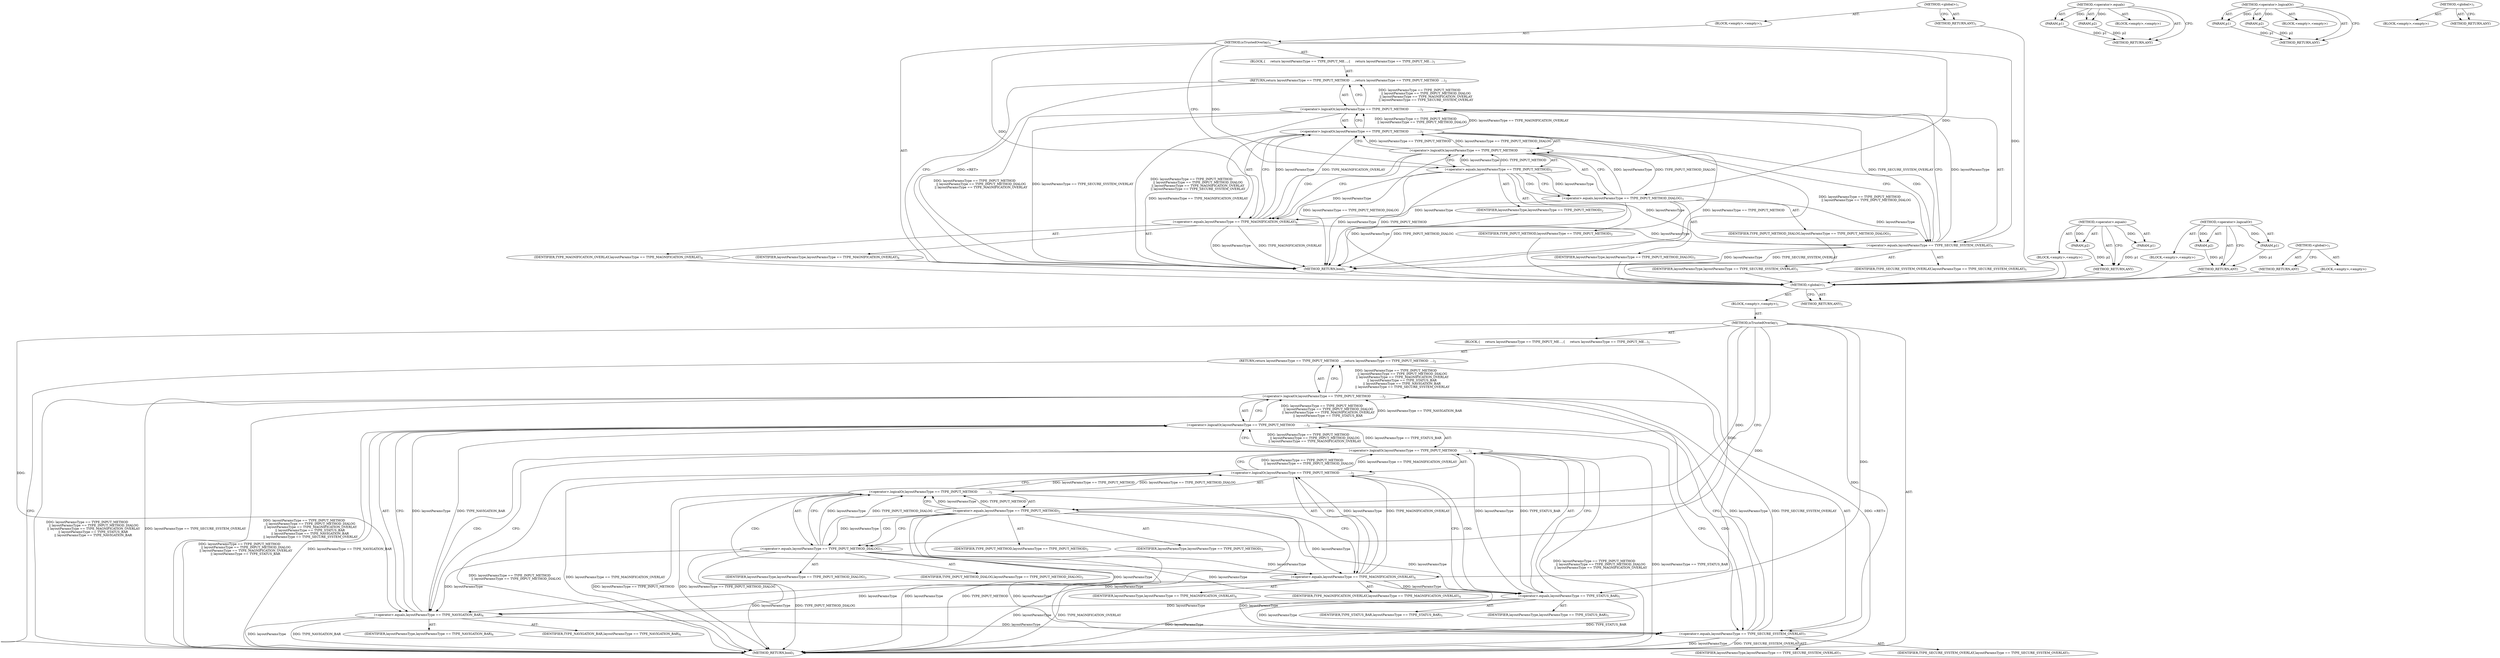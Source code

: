 digraph "&lt;global&gt;" {
vulnerable_6 [label=<(METHOD,&lt;global&gt;)<SUB>1</SUB>>];
vulnerable_7 [label=<(BLOCK,&lt;empty&gt;,&lt;empty&gt;)<SUB>1</SUB>>];
vulnerable_8 [label=<(METHOD,isTrustedOverlay)<SUB>1</SUB>>];
vulnerable_9 [label=<(BLOCK,{
     return layoutParamsType == TYPE_INPUT_ME...,{
     return layoutParamsType == TYPE_INPUT_ME...)<SUB>1</SUB>>];
vulnerable_10 [label=<(RETURN,return layoutParamsType == TYPE_INPUT_METHOD
  ...,return layoutParamsType == TYPE_INPUT_METHOD
  ...)<SUB>2</SUB>>];
vulnerable_11 [label=<(&lt;operator&gt;.logicalOr,layoutParamsType == TYPE_INPUT_METHOD
         ...)<SUB>2</SUB>>];
vulnerable_12 [label=<(&lt;operator&gt;.logicalOr,layoutParamsType == TYPE_INPUT_METHOD
         ...)<SUB>2</SUB>>];
vulnerable_13 [label=<(&lt;operator&gt;.logicalOr,layoutParamsType == TYPE_INPUT_METHOD
         ...)<SUB>2</SUB>>];
vulnerable_14 [label=<(&lt;operator&gt;.equals,layoutParamsType == TYPE_INPUT_METHOD)<SUB>2</SUB>>];
vulnerable_15 [label=<(IDENTIFIER,layoutParamsType,layoutParamsType == TYPE_INPUT_METHOD)<SUB>2</SUB>>];
vulnerable_16 [label=<(IDENTIFIER,TYPE_INPUT_METHOD,layoutParamsType == TYPE_INPUT_METHOD)<SUB>2</SUB>>];
vulnerable_17 [label=<(&lt;operator&gt;.equals,layoutParamsType == TYPE_INPUT_METHOD_DIALOG)<SUB>3</SUB>>];
vulnerable_18 [label=<(IDENTIFIER,layoutParamsType,layoutParamsType == TYPE_INPUT_METHOD_DIALOG)<SUB>3</SUB>>];
vulnerable_19 [label=<(IDENTIFIER,TYPE_INPUT_METHOD_DIALOG,layoutParamsType == TYPE_INPUT_METHOD_DIALOG)<SUB>3</SUB>>];
vulnerable_20 [label=<(&lt;operator&gt;.equals,layoutParamsType == TYPE_MAGNIFICATION_OVERLAY)<SUB>4</SUB>>];
vulnerable_21 [label=<(IDENTIFIER,layoutParamsType,layoutParamsType == TYPE_MAGNIFICATION_OVERLAY)<SUB>4</SUB>>];
vulnerable_22 [label=<(IDENTIFIER,TYPE_MAGNIFICATION_OVERLAY,layoutParamsType == TYPE_MAGNIFICATION_OVERLAY)<SUB>4</SUB>>];
vulnerable_23 [label=<(&lt;operator&gt;.equals,layoutParamsType == TYPE_SECURE_SYSTEM_OVERLAY)<SUB>5</SUB>>];
vulnerable_24 [label=<(IDENTIFIER,layoutParamsType,layoutParamsType == TYPE_SECURE_SYSTEM_OVERLAY)<SUB>5</SUB>>];
vulnerable_25 [label=<(IDENTIFIER,TYPE_SECURE_SYSTEM_OVERLAY,layoutParamsType == TYPE_SECURE_SYSTEM_OVERLAY)<SUB>5</SUB>>];
vulnerable_26 [label=<(METHOD_RETURN,bool)<SUB>1</SUB>>];
vulnerable_28 [label=<(METHOD_RETURN,ANY)<SUB>1</SUB>>];
vulnerable_48 [label=<(METHOD,&lt;operator&gt;.equals)>];
vulnerable_49 [label=<(PARAM,p1)>];
vulnerable_50 [label=<(PARAM,p2)>];
vulnerable_51 [label=<(BLOCK,&lt;empty&gt;,&lt;empty&gt;)>];
vulnerable_52 [label=<(METHOD_RETURN,ANY)>];
vulnerable_43 [label=<(METHOD,&lt;operator&gt;.logicalOr)>];
vulnerable_44 [label=<(PARAM,p1)>];
vulnerable_45 [label=<(PARAM,p2)>];
vulnerable_46 [label=<(BLOCK,&lt;empty&gt;,&lt;empty&gt;)>];
vulnerable_47 [label=<(METHOD_RETURN,ANY)>];
vulnerable_37 [label=<(METHOD,&lt;global&gt;)<SUB>1</SUB>>];
vulnerable_38 [label=<(BLOCK,&lt;empty&gt;,&lt;empty&gt;)>];
vulnerable_39 [label=<(METHOD_RETURN,ANY)>];
fixed_6 [label=<(METHOD,&lt;global&gt;)<SUB>1</SUB>>];
fixed_7 [label=<(BLOCK,&lt;empty&gt;,&lt;empty&gt;)<SUB>1</SUB>>];
fixed_8 [label=<(METHOD,isTrustedOverlay)<SUB>1</SUB>>];
fixed_9 [label=<(BLOCK,{
     return layoutParamsType == TYPE_INPUT_ME...,{
     return layoutParamsType == TYPE_INPUT_ME...)<SUB>1</SUB>>];
fixed_10 [label=<(RETURN,return layoutParamsType == TYPE_INPUT_METHOD
  ...,return layoutParamsType == TYPE_INPUT_METHOD
  ...)<SUB>2</SUB>>];
fixed_11 [label=<(&lt;operator&gt;.logicalOr,layoutParamsType == TYPE_INPUT_METHOD
         ...)<SUB>2</SUB>>];
fixed_12 [label=<(&lt;operator&gt;.logicalOr,layoutParamsType == TYPE_INPUT_METHOD
         ...)<SUB>2</SUB>>];
fixed_13 [label=<(&lt;operator&gt;.logicalOr,layoutParamsType == TYPE_INPUT_METHOD
         ...)<SUB>2</SUB>>];
fixed_14 [label=<(&lt;operator&gt;.logicalOr,layoutParamsType == TYPE_INPUT_METHOD
         ...)<SUB>2</SUB>>];
fixed_15 [label=<(&lt;operator&gt;.logicalOr,layoutParamsType == TYPE_INPUT_METHOD
         ...)<SUB>2</SUB>>];
fixed_16 [label=<(&lt;operator&gt;.equals,layoutParamsType == TYPE_INPUT_METHOD)<SUB>2</SUB>>];
fixed_17 [label=<(IDENTIFIER,layoutParamsType,layoutParamsType == TYPE_INPUT_METHOD)<SUB>2</SUB>>];
fixed_18 [label=<(IDENTIFIER,TYPE_INPUT_METHOD,layoutParamsType == TYPE_INPUT_METHOD)<SUB>2</SUB>>];
fixed_19 [label=<(&lt;operator&gt;.equals,layoutParamsType == TYPE_INPUT_METHOD_DIALOG)<SUB>3</SUB>>];
fixed_20 [label=<(IDENTIFIER,layoutParamsType,layoutParamsType == TYPE_INPUT_METHOD_DIALOG)<SUB>3</SUB>>];
fixed_21 [label=<(IDENTIFIER,TYPE_INPUT_METHOD_DIALOG,layoutParamsType == TYPE_INPUT_METHOD_DIALOG)<SUB>3</SUB>>];
fixed_22 [label=<(&lt;operator&gt;.equals,layoutParamsType == TYPE_MAGNIFICATION_OVERLAY)<SUB>4</SUB>>];
fixed_23 [label=<(IDENTIFIER,layoutParamsType,layoutParamsType == TYPE_MAGNIFICATION_OVERLAY)<SUB>4</SUB>>];
fixed_24 [label=<(IDENTIFIER,TYPE_MAGNIFICATION_OVERLAY,layoutParamsType == TYPE_MAGNIFICATION_OVERLAY)<SUB>4</SUB>>];
fixed_25 [label=<(&lt;operator&gt;.equals,layoutParamsType == TYPE_STATUS_BAR)<SUB>5</SUB>>];
fixed_26 [label=<(IDENTIFIER,layoutParamsType,layoutParamsType == TYPE_STATUS_BAR)<SUB>5</SUB>>];
fixed_27 [label=<(IDENTIFIER,TYPE_STATUS_BAR,layoutParamsType == TYPE_STATUS_BAR)<SUB>5</SUB>>];
fixed_28 [label=<(&lt;operator&gt;.equals,layoutParamsType == TYPE_NAVIGATION_BAR)<SUB>6</SUB>>];
fixed_29 [label=<(IDENTIFIER,layoutParamsType,layoutParamsType == TYPE_NAVIGATION_BAR)<SUB>6</SUB>>];
fixed_30 [label=<(IDENTIFIER,TYPE_NAVIGATION_BAR,layoutParamsType == TYPE_NAVIGATION_BAR)<SUB>6</SUB>>];
fixed_31 [label=<(&lt;operator&gt;.equals,layoutParamsType == TYPE_SECURE_SYSTEM_OVERLAY)<SUB>7</SUB>>];
fixed_32 [label=<(IDENTIFIER,layoutParamsType,layoutParamsType == TYPE_SECURE_SYSTEM_OVERLAY)<SUB>7</SUB>>];
fixed_33 [label=<(IDENTIFIER,TYPE_SECURE_SYSTEM_OVERLAY,layoutParamsType == TYPE_SECURE_SYSTEM_OVERLAY)<SUB>7</SUB>>];
fixed_34 [label=<(METHOD_RETURN,bool)<SUB>1</SUB>>];
fixed_36 [label=<(METHOD_RETURN,ANY)<SUB>1</SUB>>];
fixed_56 [label=<(METHOD,&lt;operator&gt;.equals)>];
fixed_57 [label=<(PARAM,p1)>];
fixed_58 [label=<(PARAM,p2)>];
fixed_59 [label=<(BLOCK,&lt;empty&gt;,&lt;empty&gt;)>];
fixed_60 [label=<(METHOD_RETURN,ANY)>];
fixed_51 [label=<(METHOD,&lt;operator&gt;.logicalOr)>];
fixed_52 [label=<(PARAM,p1)>];
fixed_53 [label=<(PARAM,p2)>];
fixed_54 [label=<(BLOCK,&lt;empty&gt;,&lt;empty&gt;)>];
fixed_55 [label=<(METHOD_RETURN,ANY)>];
fixed_45 [label=<(METHOD,&lt;global&gt;)<SUB>1</SUB>>];
fixed_46 [label=<(BLOCK,&lt;empty&gt;,&lt;empty&gt;)>];
fixed_47 [label=<(METHOD_RETURN,ANY)>];
vulnerable_6 -> vulnerable_7  [key=0, label="AST: "];
vulnerable_6 -> vulnerable_28  [key=0, label="AST: "];
vulnerable_6 -> vulnerable_28  [key=1, label="CFG: "];
vulnerable_7 -> vulnerable_8  [key=0, label="AST: "];
vulnerable_8 -> vulnerable_9  [key=0, label="AST: "];
vulnerable_8 -> vulnerable_26  [key=0, label="AST: "];
vulnerable_8 -> vulnerable_14  [key=0, label="CFG: "];
vulnerable_8 -> vulnerable_14  [key=1, label="DDG: "];
vulnerable_8 -> vulnerable_23  [key=0, label="DDG: "];
vulnerable_8 -> vulnerable_20  [key=0, label="DDG: "];
vulnerable_8 -> vulnerable_17  [key=0, label="DDG: "];
vulnerable_9 -> vulnerable_10  [key=0, label="AST: "];
vulnerable_10 -> vulnerable_11  [key=0, label="AST: "];
vulnerable_10 -> vulnerable_26  [key=0, label="CFG: "];
vulnerable_10 -> vulnerable_26  [key=1, label="DDG: &lt;RET&gt;"];
vulnerable_11 -> vulnerable_12  [key=0, label="AST: "];
vulnerable_11 -> vulnerable_23  [key=0, label="AST: "];
vulnerable_11 -> vulnerable_10  [key=0, label="CFG: "];
vulnerable_11 -> vulnerable_10  [key=1, label="DDG: layoutParamsType == TYPE_INPUT_METHOD
             || layoutParamsType == TYPE_INPUT_METHOD_DIALOG
             || layoutParamsType == TYPE_MAGNIFICATION_OVERLAY
             || layoutParamsType == TYPE_SECURE_SYSTEM_OVERLAY"];
vulnerable_11 -> vulnerable_26  [key=0, label="DDG: layoutParamsType == TYPE_INPUT_METHOD
             || layoutParamsType == TYPE_INPUT_METHOD_DIALOG
             || layoutParamsType == TYPE_MAGNIFICATION_OVERLAY"];
vulnerable_11 -> vulnerable_26  [key=1, label="DDG: layoutParamsType == TYPE_SECURE_SYSTEM_OVERLAY"];
vulnerable_11 -> vulnerable_26  [key=2, label="DDG: layoutParamsType == TYPE_INPUT_METHOD
             || layoutParamsType == TYPE_INPUT_METHOD_DIALOG
             || layoutParamsType == TYPE_MAGNIFICATION_OVERLAY
             || layoutParamsType == TYPE_SECURE_SYSTEM_OVERLAY"];
vulnerable_12 -> vulnerable_13  [key=0, label="AST: "];
vulnerable_12 -> vulnerable_20  [key=0, label="AST: "];
vulnerable_12 -> vulnerable_11  [key=0, label="CFG: "];
vulnerable_12 -> vulnerable_11  [key=1, label="DDG: layoutParamsType == TYPE_INPUT_METHOD
             || layoutParamsType == TYPE_INPUT_METHOD_DIALOG"];
vulnerable_12 -> vulnerable_11  [key=2, label="DDG: layoutParamsType == TYPE_MAGNIFICATION_OVERLAY"];
vulnerable_12 -> vulnerable_23  [key=0, label="CFG: "];
vulnerable_12 -> vulnerable_23  [key=1, label="CDG: "];
vulnerable_12 -> vulnerable_26  [key=0, label="DDG: layoutParamsType == TYPE_INPUT_METHOD
             || layoutParamsType == TYPE_INPUT_METHOD_DIALOG"];
vulnerable_12 -> vulnerable_26  [key=1, label="DDG: layoutParamsType == TYPE_MAGNIFICATION_OVERLAY"];
vulnerable_13 -> vulnerable_14  [key=0, label="AST: "];
vulnerable_13 -> vulnerable_17  [key=0, label="AST: "];
vulnerable_13 -> vulnerable_12  [key=0, label="CFG: "];
vulnerable_13 -> vulnerable_12  [key=1, label="DDG: layoutParamsType == TYPE_INPUT_METHOD"];
vulnerable_13 -> vulnerable_12  [key=2, label="DDG: layoutParamsType == TYPE_INPUT_METHOD_DIALOG"];
vulnerable_13 -> vulnerable_20  [key=0, label="CFG: "];
vulnerable_13 -> vulnerable_20  [key=1, label="CDG: "];
vulnerable_13 -> vulnerable_26  [key=0, label="DDG: layoutParamsType == TYPE_INPUT_METHOD"];
vulnerable_13 -> vulnerable_26  [key=1, label="DDG: layoutParamsType == TYPE_INPUT_METHOD_DIALOG"];
vulnerable_14 -> vulnerable_15  [key=0, label="AST: "];
vulnerable_14 -> vulnerable_16  [key=0, label="AST: "];
vulnerable_14 -> vulnerable_13  [key=0, label="CFG: "];
vulnerable_14 -> vulnerable_13  [key=1, label="DDG: layoutParamsType"];
vulnerable_14 -> vulnerable_13  [key=2, label="DDG: TYPE_INPUT_METHOD"];
vulnerable_14 -> vulnerable_17  [key=0, label="CFG: "];
vulnerable_14 -> vulnerable_17  [key=1, label="DDG: layoutParamsType"];
vulnerable_14 -> vulnerable_17  [key=2, label="CDG: "];
vulnerable_14 -> vulnerable_26  [key=0, label="DDG: layoutParamsType"];
vulnerable_14 -> vulnerable_26  [key=1, label="DDG: TYPE_INPUT_METHOD"];
vulnerable_14 -> vulnerable_23  [key=0, label="DDG: layoutParamsType"];
vulnerable_14 -> vulnerable_20  [key=0, label="DDG: layoutParamsType"];
vulnerable_15 -> fixed_6  [key=0];
vulnerable_16 -> fixed_6  [key=0];
vulnerable_17 -> vulnerable_18  [key=0, label="AST: "];
vulnerable_17 -> vulnerable_19  [key=0, label="AST: "];
vulnerable_17 -> vulnerable_13  [key=0, label="CFG: "];
vulnerable_17 -> vulnerable_13  [key=1, label="DDG: layoutParamsType"];
vulnerable_17 -> vulnerable_13  [key=2, label="DDG: TYPE_INPUT_METHOD_DIALOG"];
vulnerable_17 -> vulnerable_26  [key=0, label="DDG: layoutParamsType"];
vulnerable_17 -> vulnerable_26  [key=1, label="DDG: TYPE_INPUT_METHOD_DIALOG"];
vulnerable_17 -> vulnerable_23  [key=0, label="DDG: layoutParamsType"];
vulnerable_17 -> vulnerable_20  [key=0, label="DDG: layoutParamsType"];
vulnerable_18 -> fixed_6  [key=0];
vulnerable_19 -> fixed_6  [key=0];
vulnerable_20 -> vulnerable_21  [key=0, label="AST: "];
vulnerable_20 -> vulnerable_22  [key=0, label="AST: "];
vulnerable_20 -> vulnerable_12  [key=0, label="CFG: "];
vulnerable_20 -> vulnerable_12  [key=1, label="DDG: layoutParamsType"];
vulnerable_20 -> vulnerable_12  [key=2, label="DDG: TYPE_MAGNIFICATION_OVERLAY"];
vulnerable_20 -> vulnerable_26  [key=0, label="DDG: layoutParamsType"];
vulnerable_20 -> vulnerable_26  [key=1, label="DDG: TYPE_MAGNIFICATION_OVERLAY"];
vulnerable_20 -> vulnerable_23  [key=0, label="DDG: layoutParamsType"];
vulnerable_21 -> fixed_6  [key=0];
vulnerable_22 -> fixed_6  [key=0];
vulnerable_23 -> vulnerable_24  [key=0, label="AST: "];
vulnerable_23 -> vulnerable_25  [key=0, label="AST: "];
vulnerable_23 -> vulnerable_11  [key=0, label="CFG: "];
vulnerable_23 -> vulnerable_11  [key=1, label="DDG: layoutParamsType"];
vulnerable_23 -> vulnerable_11  [key=2, label="DDG: TYPE_SECURE_SYSTEM_OVERLAY"];
vulnerable_23 -> vulnerable_26  [key=0, label="DDG: layoutParamsType"];
vulnerable_23 -> vulnerable_26  [key=1, label="DDG: TYPE_SECURE_SYSTEM_OVERLAY"];
vulnerable_24 -> fixed_6  [key=0];
vulnerable_25 -> fixed_6  [key=0];
vulnerable_26 -> fixed_6  [key=0];
vulnerable_28 -> fixed_6  [key=0];
vulnerable_48 -> vulnerable_49  [key=0, label="AST: "];
vulnerable_48 -> vulnerable_49  [key=1, label="DDG: "];
vulnerable_48 -> vulnerable_51  [key=0, label="AST: "];
vulnerable_48 -> vulnerable_50  [key=0, label="AST: "];
vulnerable_48 -> vulnerable_50  [key=1, label="DDG: "];
vulnerable_48 -> vulnerable_52  [key=0, label="AST: "];
vulnerable_48 -> vulnerable_52  [key=1, label="CFG: "];
vulnerable_49 -> vulnerable_52  [key=0, label="DDG: p1"];
vulnerable_50 -> vulnerable_52  [key=0, label="DDG: p2"];
vulnerable_51 -> fixed_6  [key=0];
vulnerable_52 -> fixed_6  [key=0];
vulnerable_43 -> vulnerable_44  [key=0, label="AST: "];
vulnerable_43 -> vulnerable_44  [key=1, label="DDG: "];
vulnerable_43 -> vulnerable_46  [key=0, label="AST: "];
vulnerable_43 -> vulnerable_45  [key=0, label="AST: "];
vulnerable_43 -> vulnerable_45  [key=1, label="DDG: "];
vulnerable_43 -> vulnerable_47  [key=0, label="AST: "];
vulnerable_43 -> vulnerable_47  [key=1, label="CFG: "];
vulnerable_44 -> vulnerable_47  [key=0, label="DDG: p1"];
vulnerable_45 -> vulnerable_47  [key=0, label="DDG: p2"];
vulnerable_46 -> fixed_6  [key=0];
vulnerable_47 -> fixed_6  [key=0];
vulnerable_37 -> vulnerable_38  [key=0, label="AST: "];
vulnerable_37 -> vulnerable_39  [key=0, label="AST: "];
vulnerable_37 -> vulnerable_39  [key=1, label="CFG: "];
vulnerable_38 -> fixed_6  [key=0];
vulnerable_39 -> fixed_6  [key=0];
fixed_6 -> fixed_7  [key=0, label="AST: "];
fixed_6 -> fixed_36  [key=0, label="AST: "];
fixed_6 -> fixed_36  [key=1, label="CFG: "];
fixed_7 -> fixed_8  [key=0, label="AST: "];
fixed_8 -> fixed_9  [key=0, label="AST: "];
fixed_8 -> fixed_34  [key=0, label="AST: "];
fixed_8 -> fixed_16  [key=0, label="CFG: "];
fixed_8 -> fixed_16  [key=1, label="DDG: "];
fixed_8 -> fixed_31  [key=0, label="DDG: "];
fixed_8 -> fixed_28  [key=0, label="DDG: "];
fixed_8 -> fixed_25  [key=0, label="DDG: "];
fixed_8 -> fixed_22  [key=0, label="DDG: "];
fixed_8 -> fixed_19  [key=0, label="DDG: "];
fixed_9 -> fixed_10  [key=0, label="AST: "];
fixed_10 -> fixed_11  [key=0, label="AST: "];
fixed_10 -> fixed_34  [key=0, label="CFG: "];
fixed_10 -> fixed_34  [key=1, label="DDG: &lt;RET&gt;"];
fixed_11 -> fixed_12  [key=0, label="AST: "];
fixed_11 -> fixed_31  [key=0, label="AST: "];
fixed_11 -> fixed_10  [key=0, label="CFG: "];
fixed_11 -> fixed_10  [key=1, label="DDG: layoutParamsType == TYPE_INPUT_METHOD
             || layoutParamsType == TYPE_INPUT_METHOD_DIALOG
             || layoutParamsType == TYPE_MAGNIFICATION_OVERLAY
            || layoutParamsType == TYPE_STATUS_BAR
            || layoutParamsType == TYPE_NAVIGATION_BAR
             || layoutParamsType == TYPE_SECURE_SYSTEM_OVERLAY"];
fixed_11 -> fixed_34  [key=0, label="DDG: layoutParamsType == TYPE_INPUT_METHOD
             || layoutParamsType == TYPE_INPUT_METHOD_DIALOG
             || layoutParamsType == TYPE_MAGNIFICATION_OVERLAY
            || layoutParamsType == TYPE_STATUS_BAR
            || layoutParamsType == TYPE_NAVIGATION_BAR"];
fixed_11 -> fixed_34  [key=1, label="DDG: layoutParamsType == TYPE_SECURE_SYSTEM_OVERLAY"];
fixed_11 -> fixed_34  [key=2, label="DDG: layoutParamsType == TYPE_INPUT_METHOD
             || layoutParamsType == TYPE_INPUT_METHOD_DIALOG
             || layoutParamsType == TYPE_MAGNIFICATION_OVERLAY
            || layoutParamsType == TYPE_STATUS_BAR
            || layoutParamsType == TYPE_NAVIGATION_BAR
             || layoutParamsType == TYPE_SECURE_SYSTEM_OVERLAY"];
fixed_12 -> fixed_13  [key=0, label="AST: "];
fixed_12 -> fixed_28  [key=0, label="AST: "];
fixed_12 -> fixed_11  [key=0, label="CFG: "];
fixed_12 -> fixed_11  [key=1, label="DDG: layoutParamsType == TYPE_INPUT_METHOD
             || layoutParamsType == TYPE_INPUT_METHOD_DIALOG
             || layoutParamsType == TYPE_MAGNIFICATION_OVERLAY
            || layoutParamsType == TYPE_STATUS_BAR"];
fixed_12 -> fixed_11  [key=2, label="DDG: layoutParamsType == TYPE_NAVIGATION_BAR"];
fixed_12 -> fixed_31  [key=0, label="CFG: "];
fixed_12 -> fixed_31  [key=1, label="CDG: "];
fixed_12 -> fixed_34  [key=0, label="DDG: layoutParamsType == TYPE_INPUT_METHOD
             || layoutParamsType == TYPE_INPUT_METHOD_DIALOG
             || layoutParamsType == TYPE_MAGNIFICATION_OVERLAY
            || layoutParamsType == TYPE_STATUS_BAR"];
fixed_12 -> fixed_34  [key=1, label="DDG: layoutParamsType == TYPE_NAVIGATION_BAR"];
fixed_13 -> fixed_14  [key=0, label="AST: "];
fixed_13 -> fixed_25  [key=0, label="AST: "];
fixed_13 -> fixed_12  [key=0, label="CFG: "];
fixed_13 -> fixed_12  [key=1, label="DDG: layoutParamsType == TYPE_INPUT_METHOD
             || layoutParamsType == TYPE_INPUT_METHOD_DIALOG
             || layoutParamsType == TYPE_MAGNIFICATION_OVERLAY"];
fixed_13 -> fixed_12  [key=2, label="DDG: layoutParamsType == TYPE_STATUS_BAR"];
fixed_13 -> fixed_28  [key=0, label="CFG: "];
fixed_13 -> fixed_28  [key=1, label="CDG: "];
fixed_13 -> fixed_34  [key=0, label="DDG: layoutParamsType == TYPE_INPUT_METHOD
             || layoutParamsType == TYPE_INPUT_METHOD_DIALOG
             || layoutParamsType == TYPE_MAGNIFICATION_OVERLAY"];
fixed_13 -> fixed_34  [key=1, label="DDG: layoutParamsType == TYPE_STATUS_BAR"];
fixed_14 -> fixed_15  [key=0, label="AST: "];
fixed_14 -> fixed_22  [key=0, label="AST: "];
fixed_14 -> fixed_13  [key=0, label="CFG: "];
fixed_14 -> fixed_13  [key=1, label="DDG: layoutParamsType == TYPE_INPUT_METHOD
             || layoutParamsType == TYPE_INPUT_METHOD_DIALOG"];
fixed_14 -> fixed_13  [key=2, label="DDG: layoutParamsType == TYPE_MAGNIFICATION_OVERLAY"];
fixed_14 -> fixed_25  [key=0, label="CFG: "];
fixed_14 -> fixed_25  [key=1, label="CDG: "];
fixed_14 -> fixed_34  [key=0, label="DDG: layoutParamsType == TYPE_INPUT_METHOD
             || layoutParamsType == TYPE_INPUT_METHOD_DIALOG"];
fixed_14 -> fixed_34  [key=1, label="DDG: layoutParamsType == TYPE_MAGNIFICATION_OVERLAY"];
fixed_15 -> fixed_16  [key=0, label="AST: "];
fixed_15 -> fixed_19  [key=0, label="AST: "];
fixed_15 -> fixed_14  [key=0, label="CFG: "];
fixed_15 -> fixed_14  [key=1, label="DDG: layoutParamsType == TYPE_INPUT_METHOD"];
fixed_15 -> fixed_14  [key=2, label="DDG: layoutParamsType == TYPE_INPUT_METHOD_DIALOG"];
fixed_15 -> fixed_22  [key=0, label="CFG: "];
fixed_15 -> fixed_22  [key=1, label="CDG: "];
fixed_15 -> fixed_34  [key=0, label="DDG: layoutParamsType == TYPE_INPUT_METHOD"];
fixed_15 -> fixed_34  [key=1, label="DDG: layoutParamsType == TYPE_INPUT_METHOD_DIALOG"];
fixed_16 -> fixed_17  [key=0, label="AST: "];
fixed_16 -> fixed_18  [key=0, label="AST: "];
fixed_16 -> fixed_15  [key=0, label="CFG: "];
fixed_16 -> fixed_15  [key=1, label="DDG: layoutParamsType"];
fixed_16 -> fixed_15  [key=2, label="DDG: TYPE_INPUT_METHOD"];
fixed_16 -> fixed_19  [key=0, label="CFG: "];
fixed_16 -> fixed_19  [key=1, label="DDG: layoutParamsType"];
fixed_16 -> fixed_19  [key=2, label="CDG: "];
fixed_16 -> fixed_34  [key=0, label="DDG: layoutParamsType"];
fixed_16 -> fixed_34  [key=1, label="DDG: TYPE_INPUT_METHOD"];
fixed_16 -> fixed_31  [key=0, label="DDG: layoutParamsType"];
fixed_16 -> fixed_28  [key=0, label="DDG: layoutParamsType"];
fixed_16 -> fixed_25  [key=0, label="DDG: layoutParamsType"];
fixed_16 -> fixed_22  [key=0, label="DDG: layoutParamsType"];
fixed_19 -> fixed_20  [key=0, label="AST: "];
fixed_19 -> fixed_21  [key=0, label="AST: "];
fixed_19 -> fixed_15  [key=0, label="CFG: "];
fixed_19 -> fixed_15  [key=1, label="DDG: layoutParamsType"];
fixed_19 -> fixed_15  [key=2, label="DDG: TYPE_INPUT_METHOD_DIALOG"];
fixed_19 -> fixed_34  [key=0, label="DDG: layoutParamsType"];
fixed_19 -> fixed_34  [key=1, label="DDG: TYPE_INPUT_METHOD_DIALOG"];
fixed_19 -> fixed_31  [key=0, label="DDG: layoutParamsType"];
fixed_19 -> fixed_28  [key=0, label="DDG: layoutParamsType"];
fixed_19 -> fixed_25  [key=0, label="DDG: layoutParamsType"];
fixed_19 -> fixed_22  [key=0, label="DDG: layoutParamsType"];
fixed_22 -> fixed_23  [key=0, label="AST: "];
fixed_22 -> fixed_24  [key=0, label="AST: "];
fixed_22 -> fixed_14  [key=0, label="CFG: "];
fixed_22 -> fixed_14  [key=1, label="DDG: layoutParamsType"];
fixed_22 -> fixed_14  [key=2, label="DDG: TYPE_MAGNIFICATION_OVERLAY"];
fixed_22 -> fixed_34  [key=0, label="DDG: layoutParamsType"];
fixed_22 -> fixed_34  [key=1, label="DDG: TYPE_MAGNIFICATION_OVERLAY"];
fixed_22 -> fixed_31  [key=0, label="DDG: layoutParamsType"];
fixed_22 -> fixed_28  [key=0, label="DDG: layoutParamsType"];
fixed_22 -> fixed_25  [key=0, label="DDG: layoutParamsType"];
fixed_25 -> fixed_26  [key=0, label="AST: "];
fixed_25 -> fixed_27  [key=0, label="AST: "];
fixed_25 -> fixed_13  [key=0, label="CFG: "];
fixed_25 -> fixed_13  [key=1, label="DDG: layoutParamsType"];
fixed_25 -> fixed_13  [key=2, label="DDG: TYPE_STATUS_BAR"];
fixed_25 -> fixed_34  [key=0, label="DDG: layoutParamsType"];
fixed_25 -> fixed_34  [key=1, label="DDG: TYPE_STATUS_BAR"];
fixed_25 -> fixed_31  [key=0, label="DDG: layoutParamsType"];
fixed_25 -> fixed_28  [key=0, label="DDG: layoutParamsType"];
fixed_28 -> fixed_29  [key=0, label="AST: "];
fixed_28 -> fixed_30  [key=0, label="AST: "];
fixed_28 -> fixed_12  [key=0, label="CFG: "];
fixed_28 -> fixed_12  [key=1, label="DDG: layoutParamsType"];
fixed_28 -> fixed_12  [key=2, label="DDG: TYPE_NAVIGATION_BAR"];
fixed_28 -> fixed_34  [key=0, label="DDG: layoutParamsType"];
fixed_28 -> fixed_34  [key=1, label="DDG: TYPE_NAVIGATION_BAR"];
fixed_28 -> fixed_31  [key=0, label="DDG: layoutParamsType"];
fixed_31 -> fixed_32  [key=0, label="AST: "];
fixed_31 -> fixed_33  [key=0, label="AST: "];
fixed_31 -> fixed_11  [key=0, label="CFG: "];
fixed_31 -> fixed_11  [key=1, label="DDG: layoutParamsType"];
fixed_31 -> fixed_11  [key=2, label="DDG: TYPE_SECURE_SYSTEM_OVERLAY"];
fixed_31 -> fixed_34  [key=0, label="DDG: layoutParamsType"];
fixed_31 -> fixed_34  [key=1, label="DDG: TYPE_SECURE_SYSTEM_OVERLAY"];
fixed_56 -> fixed_57  [key=0, label="AST: "];
fixed_56 -> fixed_57  [key=1, label="DDG: "];
fixed_56 -> fixed_59  [key=0, label="AST: "];
fixed_56 -> fixed_58  [key=0, label="AST: "];
fixed_56 -> fixed_58  [key=1, label="DDG: "];
fixed_56 -> fixed_60  [key=0, label="AST: "];
fixed_56 -> fixed_60  [key=1, label="CFG: "];
fixed_57 -> fixed_60  [key=0, label="DDG: p1"];
fixed_58 -> fixed_60  [key=0, label="DDG: p2"];
fixed_51 -> fixed_52  [key=0, label="AST: "];
fixed_51 -> fixed_52  [key=1, label="DDG: "];
fixed_51 -> fixed_54  [key=0, label="AST: "];
fixed_51 -> fixed_53  [key=0, label="AST: "];
fixed_51 -> fixed_53  [key=1, label="DDG: "];
fixed_51 -> fixed_55  [key=0, label="AST: "];
fixed_51 -> fixed_55  [key=1, label="CFG: "];
fixed_52 -> fixed_55  [key=0, label="DDG: p1"];
fixed_53 -> fixed_55  [key=0, label="DDG: p2"];
fixed_45 -> fixed_46  [key=0, label="AST: "];
fixed_45 -> fixed_47  [key=0, label="AST: "];
fixed_45 -> fixed_47  [key=1, label="CFG: "];
}
